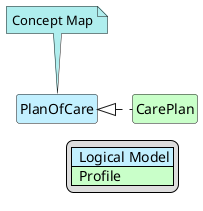 @startuml
hide circle
hide stereotype
hide members
hide methods
skinparam linetype ortho
skinparam class {
BackgroundColor<<LogicalModel>> #APPLICATION
BackgroundColor<<Profile>> #TECHNOLOGY
}
legend right
| <#APPLICATION>  Logical Model |
| <#TECHNOLOGY>  Profile |
endlegend
class "PlanOfCare" <<LogicalModel>> [[StructureDefinition-PlanOfCare.html]]
note top #PaleTurquoise [[ConceptMap-planOfCare2FHIR-eu-hdr.html]]
Concept Map
endnote
class "CarePlan" <<Profile>> [[http://hl7.org/fhir/StructureDefinition/CarePlan]]
"PlanOfCare" <|. "CarePlan"
@enduml